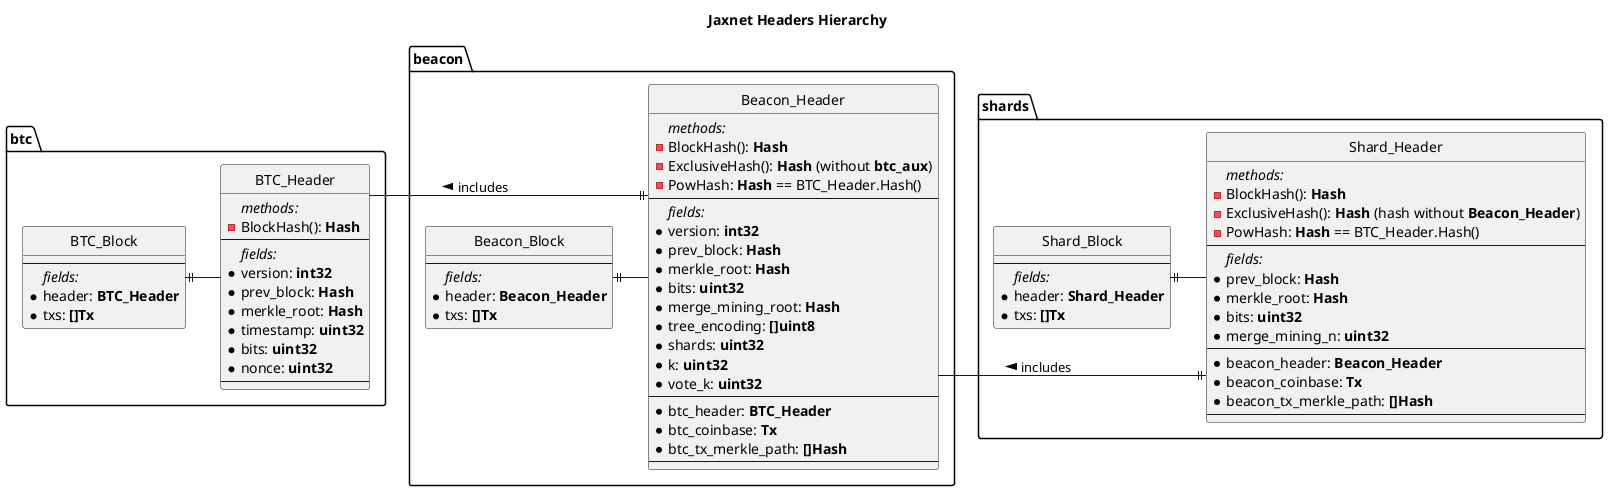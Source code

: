 @startuml
title Jaxnet Headers Hierarchy

top to bottom direction

' hide the spot
hide circle

' avoid problems with angled crows feet
skinparam linetype ortho

package btc {
  entity BTC_Header {
    //methods://
    - BlockHash(): **Hash**
    ---
    //fields://
    * version: **int32**
    * prev_block: **Hash**
    * merkle_root: **Hash**
    * timestamp: **uint32**
    * bits: **uint32**
    * nonce: **uint32**
    --
   ' - size: 80 bytes
    '//[4 + 32 + 32 + 4 + 4 + 4]//
  }


  entity BTC_Block {
  --
    //fields://
    * header: **BTC_Header**
    * txs: **[]Tx**
  }

  BTC_Block ||- BTC_Header
'  BTC_Block }|- Tx : > includes
}


package beacon {
  entity Beacon_Header {
    //methods://
    - BlockHash(): **Hash**
    - ExclusiveHash(): **Hash** (without **btc_aux**)
    - PowHash: **Hash** == BTC_Header.Hash()
    --
    //fields://
    * version: **int32**
    * prev_block: **Hash**
    * merkle_root: **Hash**
    * bits: **uint32**
    * merge_mining_root: **Hash**
    * tree_encoding: **[]uint8**
    * shards: **uint32**
    * k: **uint32**
    * vote_k: **uint32**
    --
    * btc_header: **BTC_Header**
    * btc_coinbase: **Tx**
    * btc_tx_merkle_path: **[]Hash**
    --
  '  - size: 243 .. n MB
  '   //[4 + 32 + 32 + 4 + 4 + 32 + X + 4 + 4 + 4 + 80 + Y + Z]//
  '   //X - 1 .. 256//
  '   //Y - 10 .. n MB//
  '   //Z - 32 .. 32x1000//
  '   //[4 + 32 + 32 + 4 + 4 + 32 + 1 + 4 + 4 + 4 + 80 + 10 + 32]//
  }

  entity Beacon_Block {
  --
    //fields://
    * header: **Beacon_Header**
    * txs: **[]Tx**
  }

  Beacon_Header ||- BTC_Header : > includes
'  Beacon_Header ||- Tx : > includes BTC Coinbase Tx

  Beacon_Block ||- Beacon_Header
'  Beacon_Block }|- Tx : > includes
}

package shards {
  entity Shard_Block {
  --
    //fields://
    * header: **Shard_Header**
    * txs: **[]Tx**
  }

  entity Shard_Header {
    //methods://
   - BlockHash(): **Hash**
   - ExclusiveHash(): **Hash** (hash without **Beacon_Header**)
   - PowHash: **Hash** == BTC_Header.Hash()
   --
    //fields://
    * prev_block: **Hash**
    * merkle_root: **Hash**
    * bits: **uint32**
    * merge_mining_n: **uint32**
    --
    * beacon_header: **Beacon_Header**
    * beacon_coinbase: **Tx**
    * beacon_tx_merkle_path: **[]Hash**
    --
  '  - size: 346 .. n MB
  '   //[32 + 32 + 4 + 4 + X + Y + Z ]//
  '   //X - 232 .. n MB//
  '   //Y - 10 .. n MB
  '   //Z - 32 .. 32x1000//
  '   //[32 + 32 + 4 + 4 + 232 + 10 + 32]//
  }

  Shard_Header ||- Beacon_Header : > includes
'  Shard_Header ||- Tx : > includes Beacon Coinbase Tx

  Shard_Block ||- Shard_Header
'  Shard_Block }|- Tx : > includes
}


'entity TxIn {
'---
'  //fields://
'  * prev_out_hash: **Hash**
'  * prev_out_n: **uint32**
'  * signature_script: **[]byte**
'  * witness: **[][]byte**
'  * sequence: **uint32**
'}
'
'
'entity TxOut {
'---
'  //fields://
'  * value: **int64**
'  * pk_script: **[]byte**
'}
'
'
'entity Tx {
'---
'  //fields://
'  * version: **int32**
'  * tx_in: **[]TxIn**
'  * tx_out: **[]TxOut**
'  * locktime: **uint32**
'}
'
'Tx }|- TxIn : > includes 0..n
'Tx }|- TxOut : > includes 0..n

@enduml
